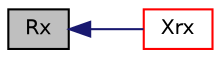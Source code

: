 digraph "Rx"
{
  bgcolor="transparent";
  edge [fontname="Helvetica",fontsize="10",labelfontname="Helvetica",labelfontsize="10"];
  node [fontname="Helvetica",fontsize="10",shape=record];
  rankdir="LR";
  Node142071 [label="Rx",height=0.2,width=0.4,color="black", fillcolor="grey75", style="filled", fontcolor="black"];
  Node142071 -> Node142072 [dir="back",color="midnightblue",fontsize="10",style="solid",fontname="Helvetica"];
  Node142072 [label="Xrx",height=0.2,width=0.4,color="red",URL="$a21851.html#ab765631a0014c830fa0d5dadff342918",tooltip="Rotational spatial transformation tensor about the x-axis by omega radians. "];
}
